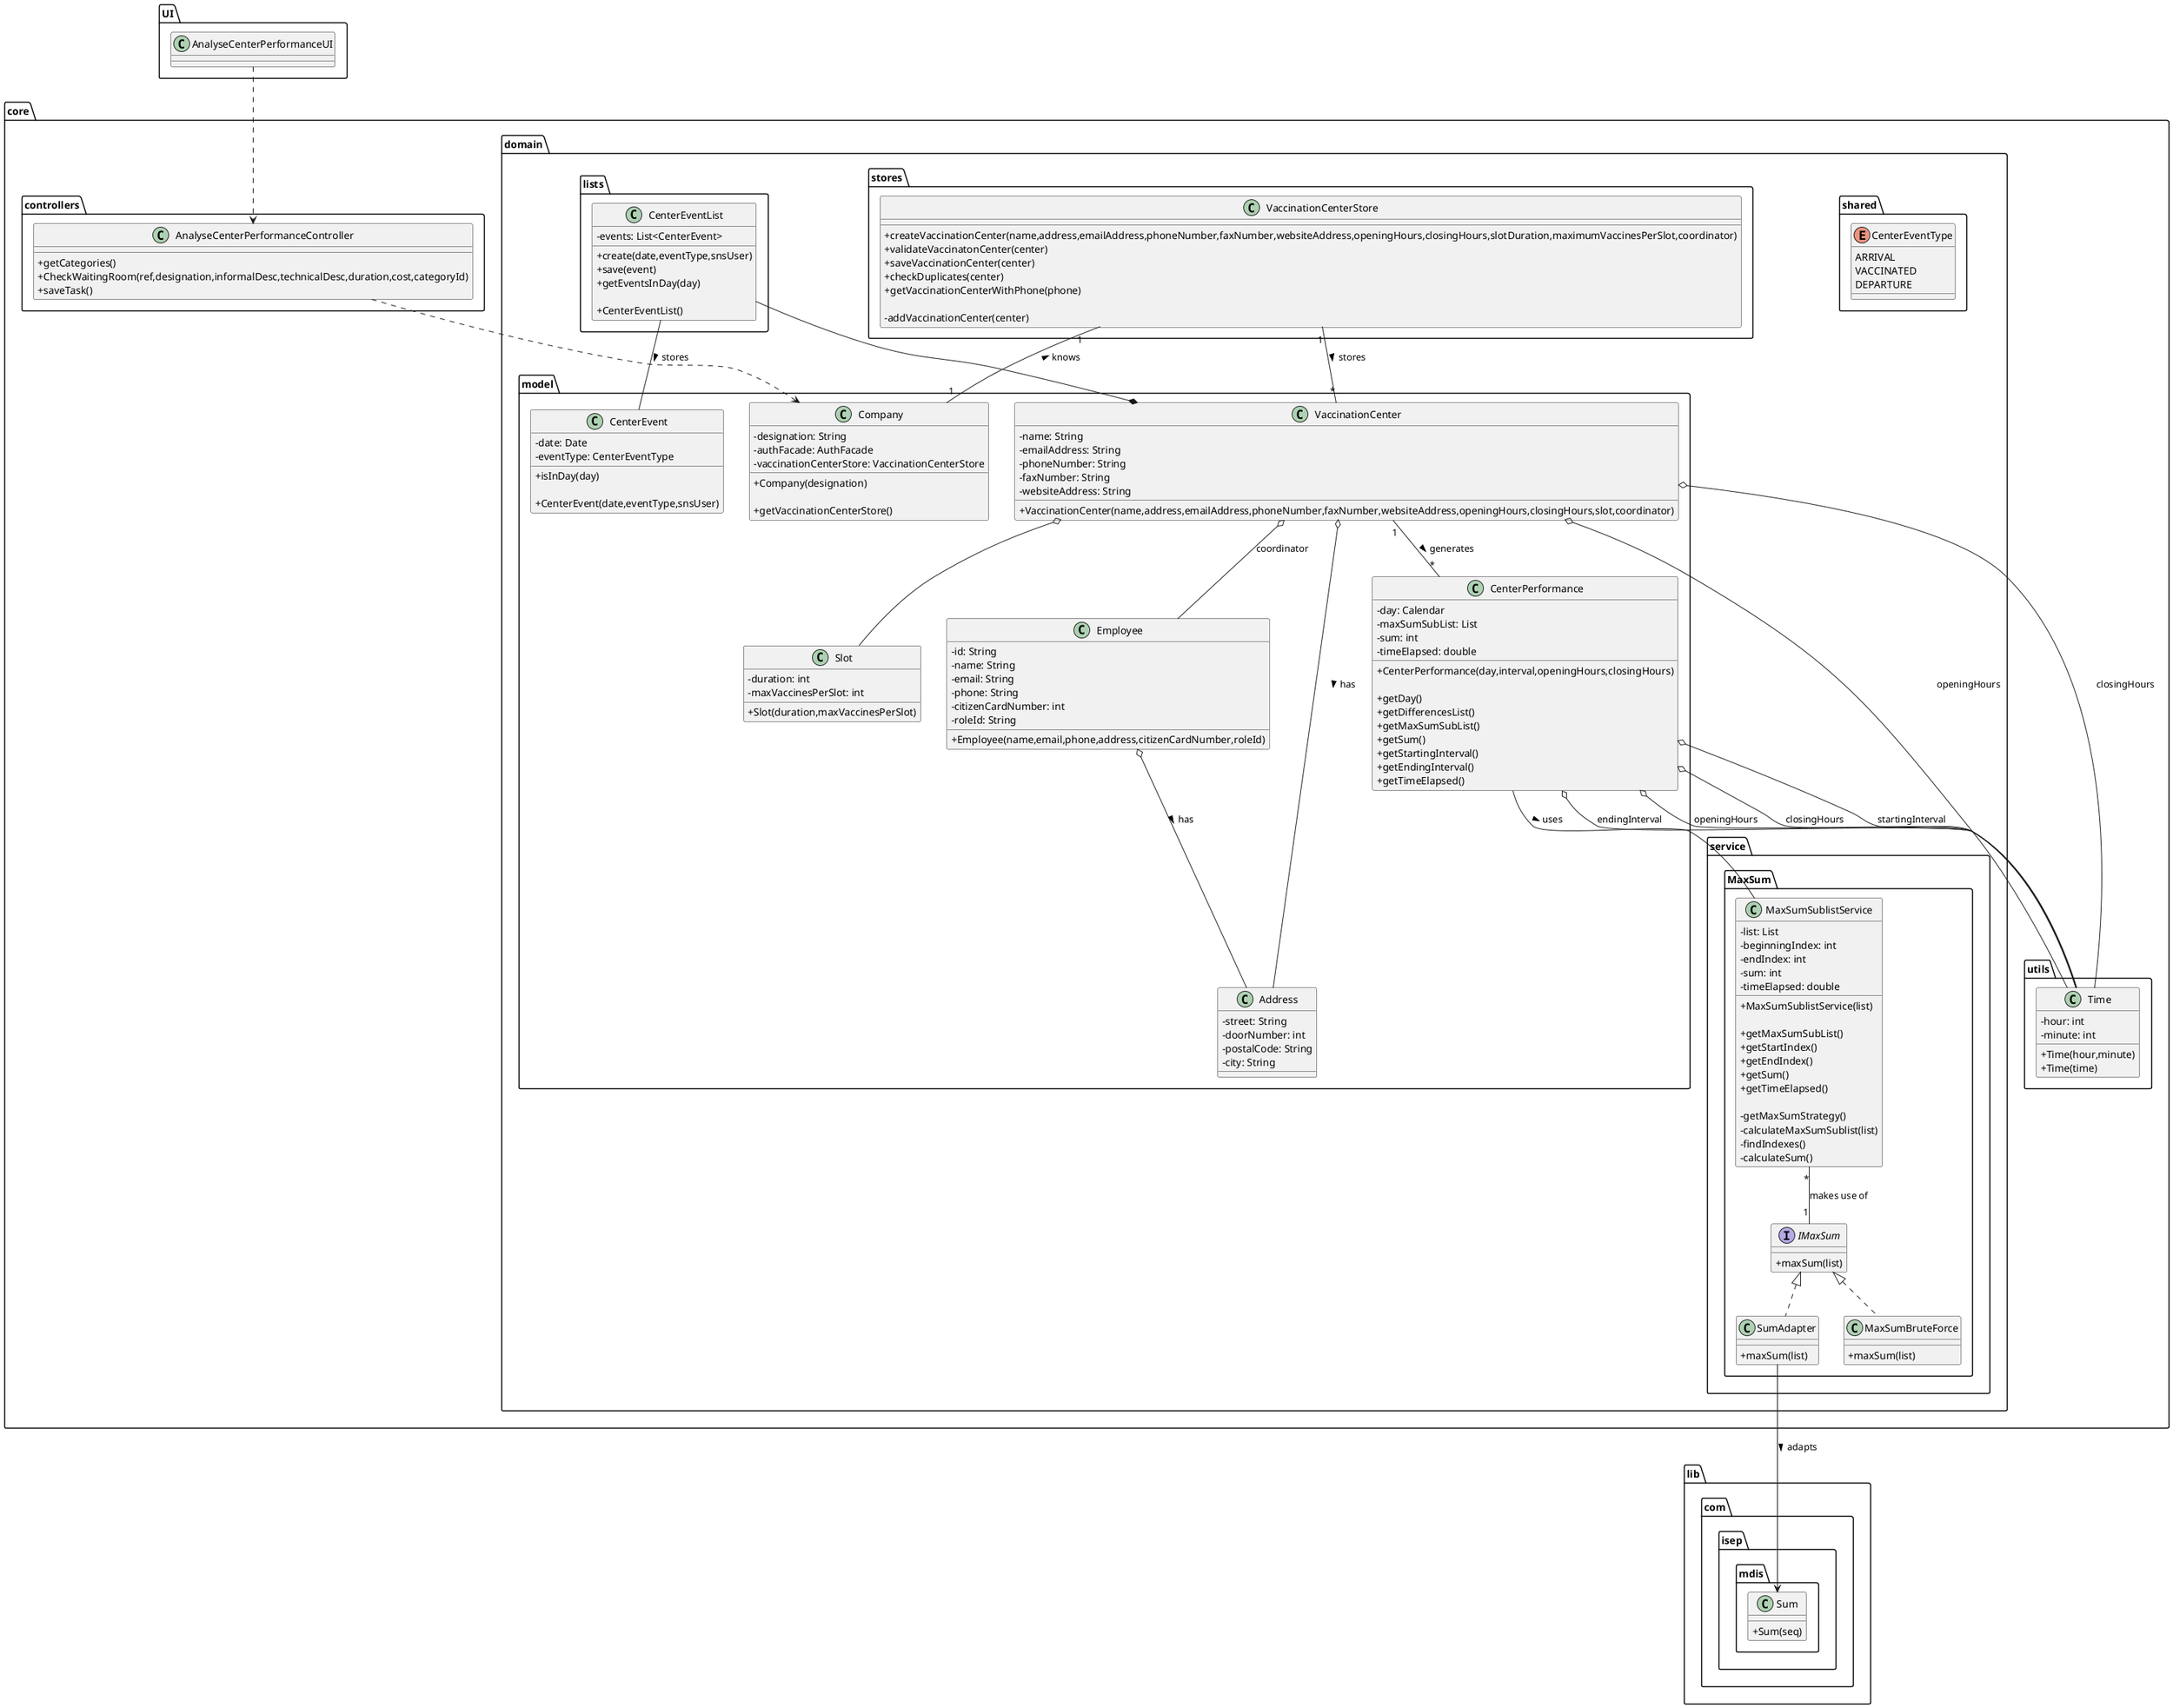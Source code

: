 @startuml
skinparam classAttributeIconSize 0

package UI {
  class AnalyseCenterPerformanceUI {}
}

package lib {
  package com {
    package isep {
      package mdis {
        class Sum {
          + Sum(seq)
        }
      }
    }
  }
}

package core {
  package domain {
    package shared {
      enum CenterEventType {
        ARRIVAL
        VACCINATED
        DEPARTURE
      }
    }

    package stores {
      class VaccinationCenterStore {
        +createVaccinationCenter(name,address,emailAddress,phoneNumber,faxNumber,websiteAddress,openingHours,closingHours,slotDuration,maximumVaccinesPerSlot,coordinator)
        +validateVaccinatonCenter(center)
        +saveVaccinationCenter(center)
        +checkDuplicates(center)
        +getVaccinationCenterWithPhone(phone)

        -addVaccinationCenter(center)
      }
    }

    package lists {
      class CenterEventList {
        - events: List<CenterEvent>

        + create(date,eventType,snsUser)
        + save(event)
        + getEventsInDay(day)

        +CenterEventList()
      }
    }

    package model {
      class VaccinationCenter {
        - name: String
        - emailAddress: String
        - phoneNumber: String
        - faxNumber: String
        - websiteAddress: String
        
        +VaccinationCenter(name,address,emailAddress,phoneNumber,faxNumber,websiteAddress,openingHours,closingHours,slot,coordinator)
      }

      class Address {
        - street: String
        - doorNumber: int
        - postalCode: String
        - city: String
      }

      class Employee {
        -id: String 
        -name: String 
        -email: String 
        -phone: String 
        -citizenCardNumber: int 
        -roleId: String 

        +Employee(name,email,phone,address,citizenCardNumber,roleId)
      }

      class CenterEvent {
        - date: Date
        - eventType: CenterEventType

        + isInDay(day)

        + CenterEvent(date,eventType,snsUser)
      }

      class Slot {
        -duration: int
        -maxVaccinesPerSlot: int

        +Slot(duration,maxVaccinesPerSlot)
      }

      class CenterPerformance {
        - day: Calendar
        - maxSumSubList: List
        - sum: int
        - timeElapsed: double

        +CenterPerformance(day,interval,openingHours,closingHours)

        +getDay()
        +getDifferencesList()
        +getMaxSumSubList()
        +getSum()
        +getStartingInterval()
        +getEndingInterval()
        +getTimeElapsed()
      }

      class Company {
        -designation: String
        -authFacade: AuthFacade
        -vaccinationCenterStore: VaccinationCenterStore
        
        +Company(designation)

        +getVaccinationCenterStore()
      }
    }

    package service {

      package MaxSum {
        class MaxSumSublistService {
          - list: List
          - beginningIndex: int
          - endIndex: int
          - sum: int
          - timeElapsed: double

          +MaxSumSublistService(list)

          +getMaxSumSubList()
          +getStartIndex()
          +getEndIndex()
          +getSum()
          +getTimeElapsed()

          -getMaxSumStrategy()
          -calculateMaxSumSublist(list)
          -findIndexes()
          -calculateSum()
        }

        interface IMaxSum {
          + maxSum(list)
        }

        class SumAdapter implements IMaxSum {
          + maxSum(list)
        }

        class MaxSumBruteForce implements IMaxSum {
          + maxSum(list)
        }
      }
    }
  }

  package controllers {
    class AnalyseCenterPerformanceController {
      +getCategories()
      +CheckWaitingRoom(ref,designation,informalDesc,technicalDesc,duration,cost,categoryId)
      +saveTask()
    }
  }

  package utils {
    class Time {
      - hour: int
      - minute: int
      
      +Time(hour,minute)
      +Time(time)
    }
  }
}

AnalyseCenterPerformanceUI ..> AnalyseCenterPerformanceController
AnalyseCenterPerformanceController ..> Company

VaccinationCenter o-- Employee : coordinator
VaccinationCenter o-- Time : openingHours
VaccinationCenter o-- Time : closingHours
VaccinationCenter o-- Slot
VaccinationCenter *-- CenterEventList

VaccinationCenter o-- Address : has >
Employee o-- Address : has >

CenterEventList -- CenterEvent : stores >

VaccinationCenter "1" -- "*" CenterPerformance : generates >

CenterPerformance o-- Time : startingInterval
CenterPerformance o-- Time : endingInterval
CenterPerformance o-- Time : openingHours
CenterPerformance o-- Time : closingHours

CenterPerformance -- MaxSumSublistService : uses >

VaccinationCenterStore "1" -- "*" VaccinationCenter : stores >

Company "1" -- "1" VaccinationCenterStore : knows >

MaxSumSublistService "*" -- "1" IMaxSum : makes use of
SumAdapter --> Sum : adapts >

@enduml
